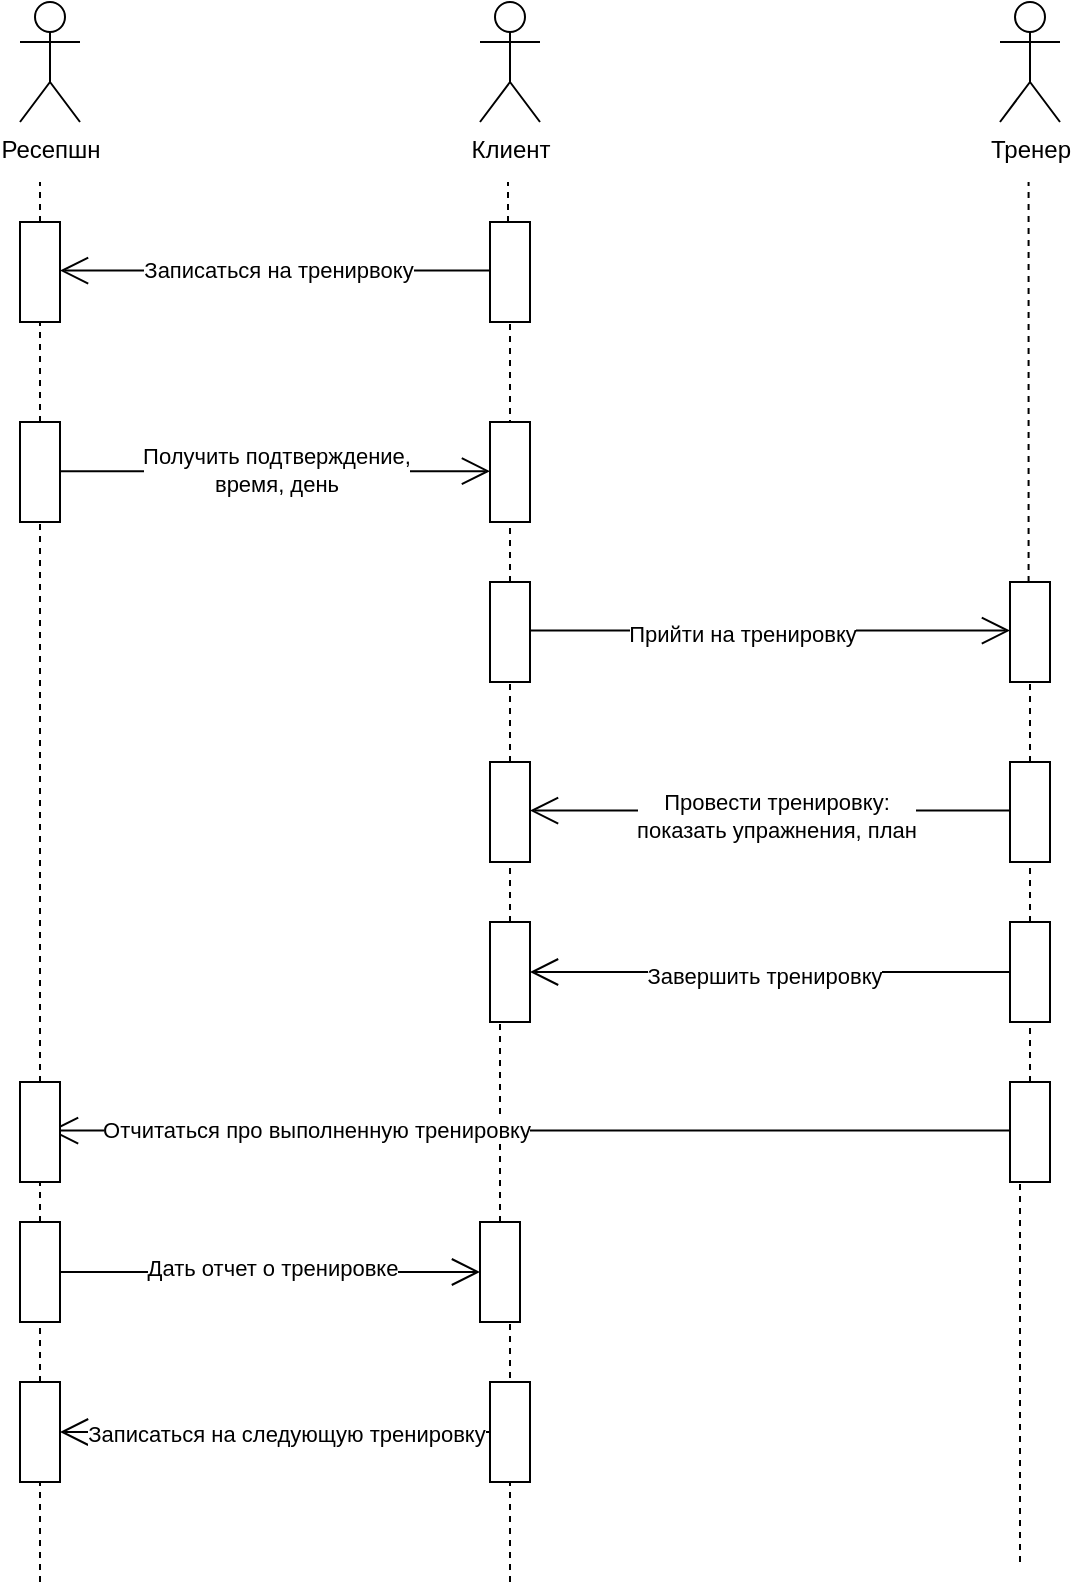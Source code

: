 <mxfile version="24.3.1" type="github">
  <diagram name="Page-1" id="qOTJBXFAzvEfjbS17cBC">
    <mxGraphModel dx="2087" dy="931" grid="1" gridSize="10" guides="1" tooltips="1" connect="1" arrows="1" fold="1" page="1" pageScale="1" pageWidth="850" pageHeight="1100" math="0" shadow="0">
      <root>
        <mxCell id="0" />
        <mxCell id="1" parent="0" />
        <mxCell id="VIyL63KEyXNkGRXLqyH7-1" value="Ресепшн" style="shape=umlActor;verticalLabelPosition=bottom;verticalAlign=top;html=1;outlineConnect=0;" vertex="1" parent="1">
          <mxGeometry x="180" y="140" width="30" height="60" as="geometry" />
        </mxCell>
        <mxCell id="VIyL63KEyXNkGRXLqyH7-2" value="Тренер" style="shape=umlActor;verticalLabelPosition=bottom;verticalAlign=top;html=1;outlineConnect=0;" vertex="1" parent="1">
          <mxGeometry x="670" y="140" width="30" height="60" as="geometry" />
        </mxCell>
        <mxCell id="VIyL63KEyXNkGRXLqyH7-3" value="Клиент" style="shape=umlActor;verticalLabelPosition=bottom;verticalAlign=top;html=1;outlineConnect=0;" vertex="1" parent="1">
          <mxGeometry x="410" y="140" width="30" height="60" as="geometry" />
        </mxCell>
        <mxCell id="VIyL63KEyXNkGRXLqyH7-11" value="" style="endArrow=none;dashed=1;html=1;rounded=0;" edge="1" parent="1" source="VIyL63KEyXNkGRXLqyH7-14">
          <mxGeometry width="50" height="50" relative="1" as="geometry">
            <mxPoint x="190" y="700" as="sourcePoint" />
            <mxPoint x="190" y="230" as="targetPoint" />
          </mxGeometry>
        </mxCell>
        <mxCell id="VIyL63KEyXNkGRXLqyH7-12" value="" style="endArrow=none;dashed=1;html=1;rounded=0;" edge="1" parent="1" source="VIyL63KEyXNkGRXLqyH7-18">
          <mxGeometry width="50" height="50" relative="1" as="geometry">
            <mxPoint x="424" y="700" as="sourcePoint" />
            <mxPoint x="424" y="230" as="targetPoint" />
          </mxGeometry>
        </mxCell>
        <mxCell id="VIyL63KEyXNkGRXLqyH7-13" value="" style="endArrow=none;dashed=1;html=1;rounded=0;" edge="1" parent="1" source="VIyL63KEyXNkGRXLqyH7-30">
          <mxGeometry width="50" height="50" relative="1" as="geometry">
            <mxPoint x="684.29" y="700" as="sourcePoint" />
            <mxPoint x="684.29" y="230" as="targetPoint" />
          </mxGeometry>
        </mxCell>
        <mxCell id="VIyL63KEyXNkGRXLqyH7-15" value="" style="endArrow=none;dashed=1;html=1;rounded=0;" edge="1" parent="1" source="VIyL63KEyXNkGRXLqyH7-22" target="VIyL63KEyXNkGRXLqyH7-14">
          <mxGeometry width="50" height="50" relative="1" as="geometry">
            <mxPoint x="190" y="700" as="sourcePoint" />
            <mxPoint x="190" y="230" as="targetPoint" />
          </mxGeometry>
        </mxCell>
        <mxCell id="VIyL63KEyXNkGRXLqyH7-14" value="" style="html=1;points=[[0,0,0,0,5],[0,1,0,0,-5],[1,0,0,0,5],[1,1,0,0,-5]];perimeter=orthogonalPerimeter;outlineConnect=0;targetShapes=umlLifeline;portConstraint=eastwest;newEdgeStyle={&quot;curved&quot;:0,&quot;rounded&quot;:0};" vertex="1" parent="1">
          <mxGeometry x="180" y="250" width="20" height="50" as="geometry" />
        </mxCell>
        <mxCell id="VIyL63KEyXNkGRXLqyH7-19" value="" style="endArrow=none;dashed=1;html=1;rounded=0;" edge="1" parent="1" source="VIyL63KEyXNkGRXLqyH7-28" target="VIyL63KEyXNkGRXLqyH7-18">
          <mxGeometry width="50" height="50" relative="1" as="geometry">
            <mxPoint x="424" y="700" as="sourcePoint" />
            <mxPoint x="424" y="230" as="targetPoint" />
          </mxGeometry>
        </mxCell>
        <mxCell id="VIyL63KEyXNkGRXLqyH7-18" value="" style="html=1;points=[[0,0,0,0,5],[0,1,0,0,-5],[1,0,0,0,5],[1,1,0,0,-5]];perimeter=orthogonalPerimeter;outlineConnect=0;targetShapes=umlLifeline;portConstraint=eastwest;newEdgeStyle={&quot;curved&quot;:0,&quot;rounded&quot;:0};" vertex="1" parent="1">
          <mxGeometry x="415" y="250" width="20" height="50" as="geometry" />
        </mxCell>
        <mxCell id="VIyL63KEyXNkGRXLqyH7-20" value="" style="endArrow=open;endFill=1;endSize=12;html=1;rounded=0;" edge="1" parent="1" target="VIyL63KEyXNkGRXLqyH7-14">
          <mxGeometry width="160" relative="1" as="geometry">
            <mxPoint x="415" y="274.29" as="sourcePoint" />
            <mxPoint x="295" y="274.29" as="targetPoint" />
          </mxGeometry>
        </mxCell>
        <mxCell id="VIyL63KEyXNkGRXLqyH7-21" value="Записаться на тренирвоку" style="edgeLabel;html=1;align=center;verticalAlign=middle;resizable=0;points=[];" vertex="1" connectable="0" parent="VIyL63KEyXNkGRXLqyH7-20">
          <mxGeometry x="-0.013" y="-1" relative="1" as="geometry">
            <mxPoint as="offset" />
          </mxGeometry>
        </mxCell>
        <mxCell id="VIyL63KEyXNkGRXLqyH7-23" value="" style="endArrow=none;dashed=1;html=1;rounded=0;" edge="1" parent="1" source="VIyL63KEyXNkGRXLqyH7-50" target="VIyL63KEyXNkGRXLqyH7-22">
          <mxGeometry width="50" height="50" relative="1" as="geometry">
            <mxPoint x="190" y="860" as="sourcePoint" />
            <mxPoint x="190" y="300" as="targetPoint" />
          </mxGeometry>
        </mxCell>
        <mxCell id="VIyL63KEyXNkGRXLqyH7-22" value="" style="html=1;points=[[0,0,0,0,5],[0,1,0,0,-5],[1,0,0,0,5],[1,1,0,0,-5]];perimeter=orthogonalPerimeter;outlineConnect=0;targetShapes=umlLifeline;portConstraint=eastwest;newEdgeStyle={&quot;curved&quot;:0,&quot;rounded&quot;:0};" vertex="1" parent="1">
          <mxGeometry x="180" y="350" width="20" height="50" as="geometry" />
        </mxCell>
        <mxCell id="VIyL63KEyXNkGRXLqyH7-24" value="" style="html=1;points=[[0,0,0,0,5],[0,1,0,0,-5],[1,0,0,0,5],[1,1,0,0,-5]];perimeter=orthogonalPerimeter;outlineConnect=0;targetShapes=umlLifeline;portConstraint=eastwest;newEdgeStyle={&quot;curved&quot;:0,&quot;rounded&quot;:0};" vertex="1" parent="1">
          <mxGeometry x="415" y="350" width="20" height="50" as="geometry" />
        </mxCell>
        <mxCell id="VIyL63KEyXNkGRXLqyH7-25" value="" style="endArrow=open;endFill=1;endSize=12;html=1;rounded=0;" edge="1" parent="1" source="VIyL63KEyXNkGRXLqyH7-22">
          <mxGeometry width="160" relative="1" as="geometry">
            <mxPoint x="250" y="374.29" as="sourcePoint" />
            <mxPoint x="415" y="374.58" as="targetPoint" />
          </mxGeometry>
        </mxCell>
        <mxCell id="VIyL63KEyXNkGRXLqyH7-26" value="Получить подтверждение,&lt;div&gt;время, день&lt;/div&gt;" style="edgeLabel;html=1;align=center;verticalAlign=middle;resizable=0;points=[];" vertex="1" connectable="0" parent="VIyL63KEyXNkGRXLqyH7-25">
          <mxGeometry x="-0.001" y="1" relative="1" as="geometry">
            <mxPoint as="offset" />
          </mxGeometry>
        </mxCell>
        <mxCell id="VIyL63KEyXNkGRXLqyH7-27" value="" style="endArrow=open;endFill=1;endSize=12;html=1;rounded=0;" edge="1" parent="1" source="VIyL63KEyXNkGRXLqyH7-28">
          <mxGeometry width="160" relative="1" as="geometry">
            <mxPoint x="440" y="454.29" as="sourcePoint" />
            <mxPoint x="675" y="454.29" as="targetPoint" />
          </mxGeometry>
        </mxCell>
        <mxCell id="VIyL63KEyXNkGRXLqyH7-32" value="Прийти на тренировку" style="edgeLabel;html=1;align=center;verticalAlign=middle;resizable=0;points=[];" vertex="1" connectable="0" parent="VIyL63KEyXNkGRXLqyH7-27">
          <mxGeometry x="-0.115" y="-1" relative="1" as="geometry">
            <mxPoint as="offset" />
          </mxGeometry>
        </mxCell>
        <mxCell id="VIyL63KEyXNkGRXLqyH7-29" value="" style="endArrow=none;dashed=1;html=1;rounded=0;" edge="1" parent="1" source="VIyL63KEyXNkGRXLqyH7-33" target="VIyL63KEyXNkGRXLqyH7-28">
          <mxGeometry width="50" height="50" relative="1" as="geometry">
            <mxPoint x="424" y="700" as="sourcePoint" />
            <mxPoint x="424" y="300" as="targetPoint" />
          </mxGeometry>
        </mxCell>
        <mxCell id="VIyL63KEyXNkGRXLqyH7-28" value="" style="html=1;points=[[0,0,0,0,5],[0,1,0,0,-5],[1,0,0,0,5],[1,1,0,0,-5]];perimeter=orthogonalPerimeter;outlineConnect=0;targetShapes=umlLifeline;portConstraint=eastwest;newEdgeStyle={&quot;curved&quot;:0,&quot;rounded&quot;:0};" vertex="1" parent="1">
          <mxGeometry x="415" y="430" width="20" height="50" as="geometry" />
        </mxCell>
        <mxCell id="VIyL63KEyXNkGRXLqyH7-31" value="" style="endArrow=none;dashed=1;html=1;rounded=0;" edge="1" parent="1" source="VIyL63KEyXNkGRXLqyH7-35" target="VIyL63KEyXNkGRXLqyH7-30">
          <mxGeometry width="50" height="50" relative="1" as="geometry">
            <mxPoint x="684.29" y="700" as="sourcePoint" />
            <mxPoint x="684.29" y="230" as="targetPoint" />
          </mxGeometry>
        </mxCell>
        <mxCell id="VIyL63KEyXNkGRXLqyH7-30" value="" style="html=1;points=[[0,0,0,0,5],[0,1,0,0,-5],[1,0,0,0,5],[1,1,0,0,-5]];perimeter=orthogonalPerimeter;outlineConnect=0;targetShapes=umlLifeline;portConstraint=eastwest;newEdgeStyle={&quot;curved&quot;:0,&quot;rounded&quot;:0};" vertex="1" parent="1">
          <mxGeometry x="675" y="430" width="20" height="50" as="geometry" />
        </mxCell>
        <mxCell id="VIyL63KEyXNkGRXLqyH7-34" value="" style="endArrow=none;dashed=1;html=1;rounded=0;" edge="1" parent="1" source="VIyL63KEyXNkGRXLqyH7-39" target="VIyL63KEyXNkGRXLqyH7-33">
          <mxGeometry width="50" height="50" relative="1" as="geometry">
            <mxPoint x="424" y="700" as="sourcePoint" />
            <mxPoint x="424" y="480" as="targetPoint" />
          </mxGeometry>
        </mxCell>
        <mxCell id="VIyL63KEyXNkGRXLqyH7-33" value="" style="html=1;points=[[0,0,0,0,5],[0,1,0,0,-5],[1,0,0,0,5],[1,1,0,0,-5]];perimeter=orthogonalPerimeter;outlineConnect=0;targetShapes=umlLifeline;portConstraint=eastwest;newEdgeStyle={&quot;curved&quot;:0,&quot;rounded&quot;:0};" vertex="1" parent="1">
          <mxGeometry x="415" y="520" width="20" height="50" as="geometry" />
        </mxCell>
        <mxCell id="VIyL63KEyXNkGRXLqyH7-36" value="" style="endArrow=none;dashed=1;html=1;rounded=0;" edge="1" parent="1" source="VIyL63KEyXNkGRXLqyH7-41" target="VIyL63KEyXNkGRXLqyH7-35">
          <mxGeometry width="50" height="50" relative="1" as="geometry">
            <mxPoint x="684.29" y="700" as="sourcePoint" />
            <mxPoint x="684" y="480" as="targetPoint" />
          </mxGeometry>
        </mxCell>
        <mxCell id="VIyL63KEyXNkGRXLqyH7-35" value="" style="html=1;points=[[0,0,0,0,5],[0,1,0,0,-5],[1,0,0,0,5],[1,1,0,0,-5]];perimeter=orthogonalPerimeter;outlineConnect=0;targetShapes=umlLifeline;portConstraint=eastwest;newEdgeStyle={&quot;curved&quot;:0,&quot;rounded&quot;:0};" vertex="1" parent="1">
          <mxGeometry x="675" y="520" width="20" height="50" as="geometry" />
        </mxCell>
        <mxCell id="VIyL63KEyXNkGRXLqyH7-37" value="" style="endArrow=open;endFill=1;endSize=12;html=1;rounded=0;" edge="1" parent="1" source="VIyL63KEyXNkGRXLqyH7-35">
          <mxGeometry width="160" relative="1" as="geometry">
            <mxPoint x="670" y="544.29" as="sourcePoint" />
            <mxPoint x="435" y="544.29" as="targetPoint" />
          </mxGeometry>
        </mxCell>
        <mxCell id="VIyL63KEyXNkGRXLqyH7-38" value="Провести тренировку:&lt;div&gt;показать упражнения, план&lt;/div&gt;" style="edgeLabel;html=1;align=center;verticalAlign=middle;resizable=0;points=[];" vertex="1" connectable="0" parent="VIyL63KEyXNkGRXLqyH7-37">
          <mxGeometry x="-0.024" y="2" relative="1" as="geometry">
            <mxPoint as="offset" />
          </mxGeometry>
        </mxCell>
        <mxCell id="VIyL63KEyXNkGRXLqyH7-40" value="" style="endArrow=none;dashed=1;html=1;rounded=0;" edge="1" parent="1" source="VIyL63KEyXNkGRXLqyH7-53" target="VIyL63KEyXNkGRXLqyH7-39">
          <mxGeometry width="50" height="50" relative="1" as="geometry">
            <mxPoint x="425" y="850" as="sourcePoint" />
            <mxPoint x="424" y="570" as="targetPoint" />
          </mxGeometry>
        </mxCell>
        <mxCell id="VIyL63KEyXNkGRXLqyH7-39" value="" style="html=1;points=[[0,0,0,0,5],[0,1,0,0,-5],[1,0,0,0,5],[1,1,0,0,-5]];perimeter=orthogonalPerimeter;outlineConnect=0;targetShapes=umlLifeline;portConstraint=eastwest;newEdgeStyle={&quot;curved&quot;:0,&quot;rounded&quot;:0};" vertex="1" parent="1">
          <mxGeometry x="415" y="600" width="20" height="50" as="geometry" />
        </mxCell>
        <mxCell id="VIyL63KEyXNkGRXLqyH7-42" value="" style="endArrow=none;dashed=1;html=1;rounded=0;" edge="1" parent="1" source="VIyL63KEyXNkGRXLqyH7-47" target="VIyL63KEyXNkGRXLqyH7-41">
          <mxGeometry width="50" height="50" relative="1" as="geometry">
            <mxPoint x="684" y="850" as="sourcePoint" />
            <mxPoint x="684" y="570" as="targetPoint" />
          </mxGeometry>
        </mxCell>
        <mxCell id="VIyL63KEyXNkGRXLqyH7-41" value="" style="html=1;points=[[0,0,0,0,5],[0,1,0,0,-5],[1,0,0,0,5],[1,1,0,0,-5]];perimeter=orthogonalPerimeter;outlineConnect=0;targetShapes=umlLifeline;portConstraint=eastwest;newEdgeStyle={&quot;curved&quot;:0,&quot;rounded&quot;:0};" vertex="1" parent="1">
          <mxGeometry x="675" y="600" width="20" height="50" as="geometry" />
        </mxCell>
        <mxCell id="VIyL63KEyXNkGRXLqyH7-43" value="" style="endArrow=open;endFill=1;endSize=12;html=1;rounded=0;" edge="1" parent="1" source="VIyL63KEyXNkGRXLqyH7-41" target="VIyL63KEyXNkGRXLqyH7-39">
          <mxGeometry width="160" relative="1" as="geometry">
            <mxPoint x="440" y="730" as="sourcePoint" />
            <mxPoint x="440" y="620" as="targetPoint" />
          </mxGeometry>
        </mxCell>
        <mxCell id="VIyL63KEyXNkGRXLqyH7-44" value="Завершить тренировку" style="edgeLabel;html=1;align=center;verticalAlign=middle;resizable=0;points=[];" vertex="1" connectable="0" parent="VIyL63KEyXNkGRXLqyH7-43">
          <mxGeometry x="0.023" y="2" relative="1" as="geometry">
            <mxPoint as="offset" />
          </mxGeometry>
        </mxCell>
        <mxCell id="VIyL63KEyXNkGRXLqyH7-48" value="" style="endArrow=none;dashed=1;html=1;rounded=0;" edge="1" parent="1" target="VIyL63KEyXNkGRXLqyH7-47">
          <mxGeometry width="50" height="50" relative="1" as="geometry">
            <mxPoint x="680" y="920" as="sourcePoint" />
            <mxPoint x="684" y="650" as="targetPoint" />
          </mxGeometry>
        </mxCell>
        <mxCell id="VIyL63KEyXNkGRXLqyH7-47" value="" style="html=1;points=[[0,0,0,0,5],[0,1,0,0,-5],[1,0,0,0,5],[1,1,0,0,-5]];perimeter=orthogonalPerimeter;outlineConnect=0;targetShapes=umlLifeline;portConstraint=eastwest;newEdgeStyle={&quot;curved&quot;:0,&quot;rounded&quot;:0};" vertex="1" parent="1">
          <mxGeometry x="675" y="680" width="20" height="50" as="geometry" />
        </mxCell>
        <mxCell id="VIyL63KEyXNkGRXLqyH7-49" value="" style="endArrow=open;endFill=1;endSize=12;html=1;rounded=0;" edge="1" parent="1">
          <mxGeometry width="160" relative="1" as="geometry">
            <mxPoint x="675" y="704.29" as="sourcePoint" />
            <mxPoint x="195" y="704.29" as="targetPoint" />
          </mxGeometry>
        </mxCell>
        <mxCell id="VIyL63KEyXNkGRXLqyH7-52" value="Отчитаться про выполненную тренировку" style="edgeLabel;html=1;align=center;verticalAlign=middle;resizable=0;points=[];" vertex="1" connectable="0" parent="VIyL63KEyXNkGRXLqyH7-49">
          <mxGeometry x="0.446" y="-1" relative="1" as="geometry">
            <mxPoint as="offset" />
          </mxGeometry>
        </mxCell>
        <mxCell id="VIyL63KEyXNkGRXLqyH7-51" value="" style="endArrow=none;dashed=1;html=1;rounded=0;" edge="1" parent="1" source="VIyL63KEyXNkGRXLqyH7-55" target="VIyL63KEyXNkGRXLqyH7-50">
          <mxGeometry width="50" height="50" relative="1" as="geometry">
            <mxPoint x="190" y="860" as="sourcePoint" />
            <mxPoint x="190" y="400" as="targetPoint" />
          </mxGeometry>
        </mxCell>
        <mxCell id="VIyL63KEyXNkGRXLqyH7-50" value="" style="html=1;points=[[0,0,0,0,5],[0,1,0,0,-5],[1,0,0,0,5],[1,1,0,0,-5]];perimeter=orthogonalPerimeter;outlineConnect=0;targetShapes=umlLifeline;portConstraint=eastwest;newEdgeStyle={&quot;curved&quot;:0,&quot;rounded&quot;:0};" vertex="1" parent="1">
          <mxGeometry x="180" y="680" width="20" height="50" as="geometry" />
        </mxCell>
        <mxCell id="VIyL63KEyXNkGRXLqyH7-54" value="" style="endArrow=none;dashed=1;html=1;rounded=0;" edge="1" parent="1" target="VIyL63KEyXNkGRXLqyH7-53">
          <mxGeometry width="50" height="50" relative="1" as="geometry">
            <mxPoint x="425" y="930" as="sourcePoint" />
            <mxPoint x="425" y="650" as="targetPoint" />
          </mxGeometry>
        </mxCell>
        <mxCell id="VIyL63KEyXNkGRXLqyH7-53" value="" style="html=1;points=[[0,0,0,0,5],[0,1,0,0,-5],[1,0,0,0,5],[1,1,0,0,-5]];perimeter=orthogonalPerimeter;outlineConnect=0;targetShapes=umlLifeline;portConstraint=eastwest;newEdgeStyle={&quot;curved&quot;:0,&quot;rounded&quot;:0};" vertex="1" parent="1">
          <mxGeometry x="410" y="750" width="20" height="50" as="geometry" />
        </mxCell>
        <mxCell id="VIyL63KEyXNkGRXLqyH7-56" value="" style="endArrow=none;dashed=1;html=1;rounded=0;" edge="1" parent="1" source="VIyL63KEyXNkGRXLqyH7-59" target="VIyL63KEyXNkGRXLqyH7-55">
          <mxGeometry width="50" height="50" relative="1" as="geometry">
            <mxPoint x="190" y="930" as="sourcePoint" />
            <mxPoint x="190" y="730" as="targetPoint" />
          </mxGeometry>
        </mxCell>
        <mxCell id="VIyL63KEyXNkGRXLqyH7-55" value="" style="html=1;points=[[0,0,0,0,5],[0,1,0,0,-5],[1,0,0,0,5],[1,1,0,0,-5]];perimeter=orthogonalPerimeter;outlineConnect=0;targetShapes=umlLifeline;portConstraint=eastwest;newEdgeStyle={&quot;curved&quot;:0,&quot;rounded&quot;:0};" vertex="1" parent="1">
          <mxGeometry x="180" y="750" width="20" height="50" as="geometry" />
        </mxCell>
        <mxCell id="VIyL63KEyXNkGRXLqyH7-57" value="" style="endArrow=open;endFill=1;endSize=12;html=1;rounded=0;" edge="1" parent="1" source="VIyL63KEyXNkGRXLqyH7-55" target="VIyL63KEyXNkGRXLqyH7-53">
          <mxGeometry width="160" relative="1" as="geometry">
            <mxPoint x="200" y="1020" as="sourcePoint" />
            <mxPoint x="400" y="770" as="targetPoint" />
          </mxGeometry>
        </mxCell>
        <mxCell id="VIyL63KEyXNkGRXLqyH7-58" value="Дать отчет о тренировке" style="edgeLabel;html=1;align=center;verticalAlign=middle;resizable=0;points=[];" vertex="1" connectable="0" parent="VIyL63KEyXNkGRXLqyH7-57">
          <mxGeometry x="0.004" y="2" relative="1" as="geometry">
            <mxPoint as="offset" />
          </mxGeometry>
        </mxCell>
        <mxCell id="VIyL63KEyXNkGRXLqyH7-60" value="" style="endArrow=none;dashed=1;html=1;rounded=0;" edge="1" parent="1" target="VIyL63KEyXNkGRXLqyH7-59">
          <mxGeometry width="50" height="50" relative="1" as="geometry">
            <mxPoint x="190" y="930" as="sourcePoint" />
            <mxPoint x="190" y="800" as="targetPoint" />
          </mxGeometry>
        </mxCell>
        <mxCell id="VIyL63KEyXNkGRXLqyH7-59" value="" style="html=1;points=[[0,0,0,0,5],[0,1,0,0,-5],[1,0,0,0,5],[1,1,0,0,-5]];perimeter=orthogonalPerimeter;outlineConnect=0;targetShapes=umlLifeline;portConstraint=eastwest;newEdgeStyle={&quot;curved&quot;:0,&quot;rounded&quot;:0};" vertex="1" parent="1">
          <mxGeometry x="180" y="830" width="20" height="50" as="geometry" />
        </mxCell>
        <mxCell id="VIyL63KEyXNkGRXLqyH7-61" value="" style="html=1;points=[[0,0,0,0,5],[0,1,0,0,-5],[1,0,0,0,5],[1,1,0,0,-5]];perimeter=orthogonalPerimeter;outlineConnect=0;targetShapes=umlLifeline;portConstraint=eastwest;newEdgeStyle={&quot;curved&quot;:0,&quot;rounded&quot;:0};" vertex="1" parent="1">
          <mxGeometry x="415" y="830" width="20" height="50" as="geometry" />
        </mxCell>
        <mxCell id="VIyL63KEyXNkGRXLqyH7-62" value="" style="endArrow=open;endFill=1;endSize=12;html=1;rounded=0;" edge="1" parent="1" source="VIyL63KEyXNkGRXLqyH7-61" target="VIyL63KEyXNkGRXLqyH7-59">
          <mxGeometry width="160" relative="1" as="geometry">
            <mxPoint x="410" y="860" as="sourcePoint" />
            <mxPoint x="240" y="850" as="targetPoint" />
          </mxGeometry>
        </mxCell>
        <mxCell id="VIyL63KEyXNkGRXLqyH7-64" value="Записаться на следующую тренировку" style="edgeLabel;html=1;align=center;verticalAlign=middle;resizable=0;points=[];" vertex="1" connectable="0" parent="VIyL63KEyXNkGRXLqyH7-62">
          <mxGeometry x="-0.052" y="1" relative="1" as="geometry">
            <mxPoint as="offset" />
          </mxGeometry>
        </mxCell>
      </root>
    </mxGraphModel>
  </diagram>
</mxfile>
